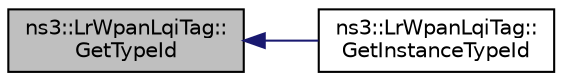 digraph "ns3::LrWpanLqiTag::GetTypeId"
{
  edge [fontname="Helvetica",fontsize="10",labelfontname="Helvetica",labelfontsize="10"];
  node [fontname="Helvetica",fontsize="10",shape=record];
  rankdir="LR";
  Node1 [label="ns3::LrWpanLqiTag::\lGetTypeId",height=0.2,width=0.4,color="black", fillcolor="grey75", style="filled", fontcolor="black"];
  Node1 -> Node2 [dir="back",color="midnightblue",fontsize="10",style="solid"];
  Node2 [label="ns3::LrWpanLqiTag::\lGetInstanceTypeId",height=0.2,width=0.4,color="black", fillcolor="white", style="filled",URL="$db/d60/classns3_1_1LrWpanLqiTag.html#afd711a3e004ca248ec8ce952c808d865"];
}
